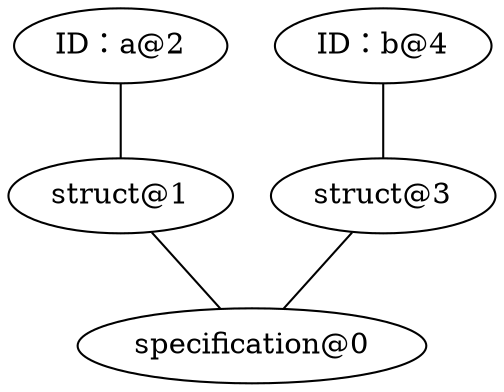 graph{
    { rank=same; "specification@0"}
    { rank=same; "struct@1"; "struct@3"}
    { rank=same; "ID：a@2"; "ID：b@4"}

    "struct@1" -- "specification@0"
    "ID：a@2" -- "struct@1"
    "struct@3" -- "specification@0"
    "ID：b@4" -- "struct@3"
}